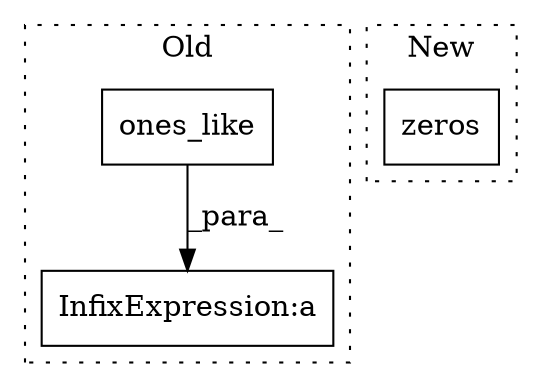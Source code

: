 digraph G {
subgraph cluster0 {
1 [label="ones_like" a="32" s="15110,15217" l="10,1" shape="box"];
3 [label="InfixExpression:a" a="27" s="15266" l="3" shape="box"];
label = "Old";
style="dotted";
}
subgraph cluster1 {
2 [label="zeros" a="32" s="14452,14470" l="6,1" shape="box"];
label = "New";
style="dotted";
}
1 -> 3 [label="_para_"];
}